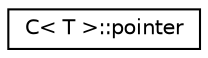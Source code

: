 digraph "Graphical Class Hierarchy"
{
  edge [fontname="Helvetica",fontsize="10",labelfontname="Helvetica",labelfontsize="10"];
  node [fontname="Helvetica",fontsize="10",shape=record];
  rankdir="LR";
  Node0 [label="C\< T \>::pointer",height=0.2,width=0.4,color="black", fillcolor="white", style="filled",URL="$struct_c_1_1pointer.html"];
}
